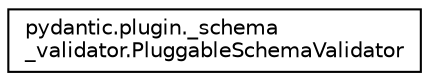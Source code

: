 digraph "Graphical Class Hierarchy"
{
 // LATEX_PDF_SIZE
  edge [fontname="Helvetica",fontsize="10",labelfontname="Helvetica",labelfontsize="10"];
  node [fontname="Helvetica",fontsize="10",shape=record];
  rankdir="LR";
  Node0 [label="pydantic.plugin._schema\l_validator.PluggableSchemaValidator",height=0.2,width=0.4,color="black", fillcolor="white", style="filled",URL="$classpydantic_1_1plugin_1_1__schema__validator_1_1PluggableSchemaValidator.html",tooltip=" "];
}
